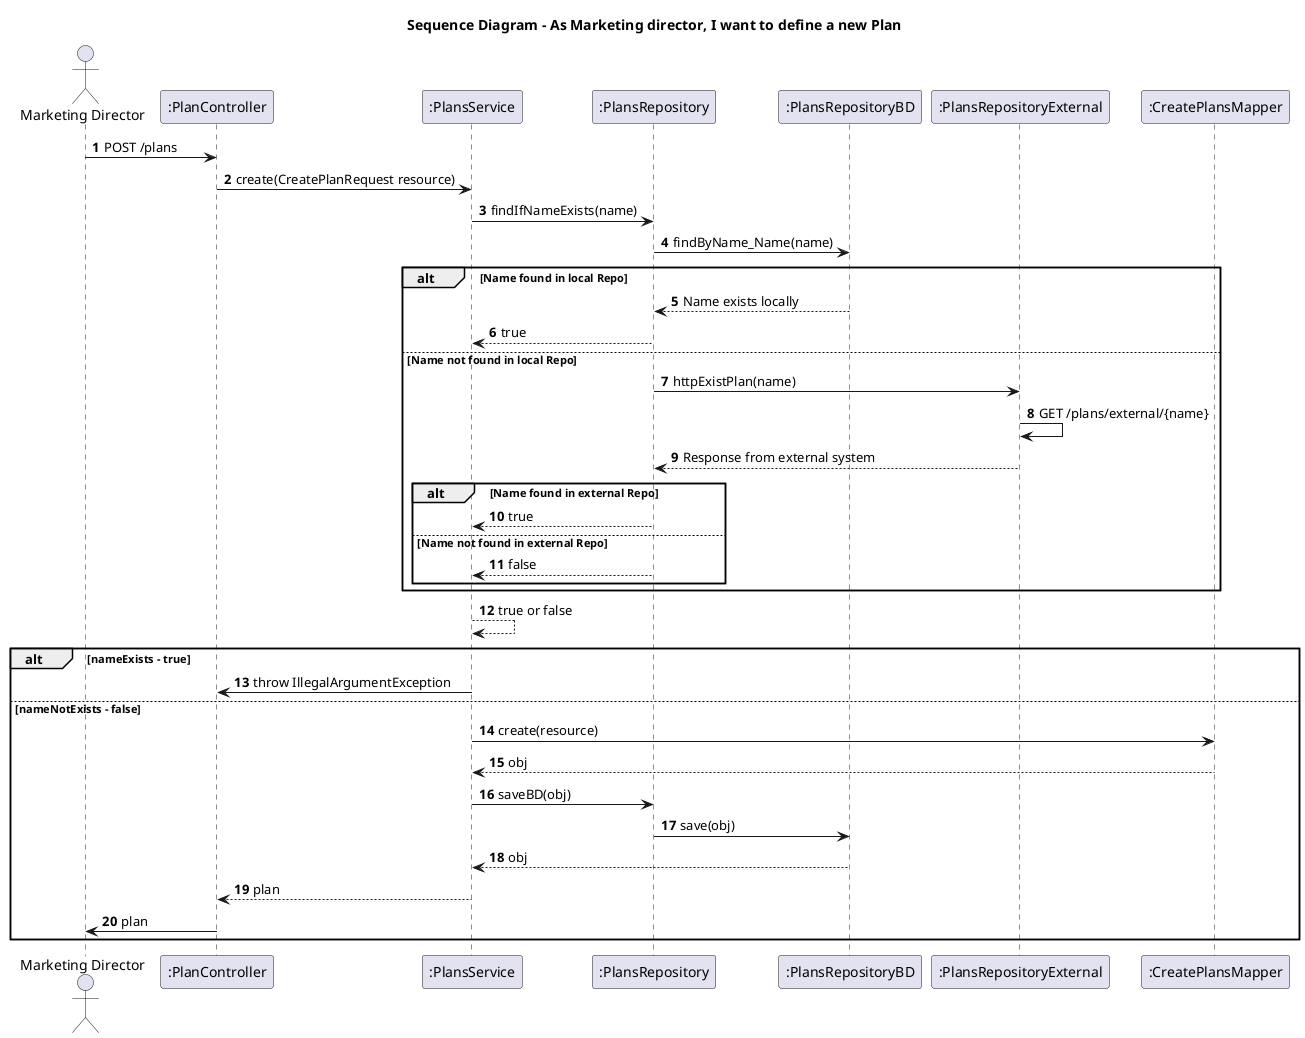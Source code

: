 @startuml
'autocomplete on
autonumber

title Sequence Diagram - As Marketing director, I want to define a new Plan

actor "Marketing Director" as Ac
participant ":PlanController" as Ctrl
participant ":PlansService" as Serv
participant ":PlansRepository" as Repo
participant ":PlansRepositoryBD" as RepoBD
participant ":PlansRepositoryExternal" as RepoExternal
participant ":CreatePlansMapper" as Mapper

Ac -> Ctrl : POST /plans
Ctrl -> Serv : create(CreatePlanRequest resource)
Serv -> Repo: findIfNameExists(name)
Repo -> RepoBD: findByName_Name(name)
alt Name found in local Repo
    RepoBD --> Repo: Name exists locally
    Repo --> Serv: true
else Name not found in local Repo
    Repo -> RepoExternal: httpExistPlan(name)
    RepoExternal -> RepoExternal : GET /plans/external/{name}
    RepoExternal --> Repo: Response from external system
    alt Name found in external Repo
        Repo --> Serv: true
    else Name not found in external Repo
        Repo --> Serv: false
    end
end

Serv --> Serv: true or false
alt nameExists - true
    Serv -> Ctrl : throw IllegalArgumentException
else nameNotExists - false
    Serv -> Mapper : create(resource)
    Mapper --> Serv : obj
    Serv -> Repo : saveBD(obj)
    Repo -> RepoBD : save(obj)
    RepoBD --> Serv : obj
    Serv --> Ctrl : plan
    Ctrl -> Ac : plan
end

@enduml
